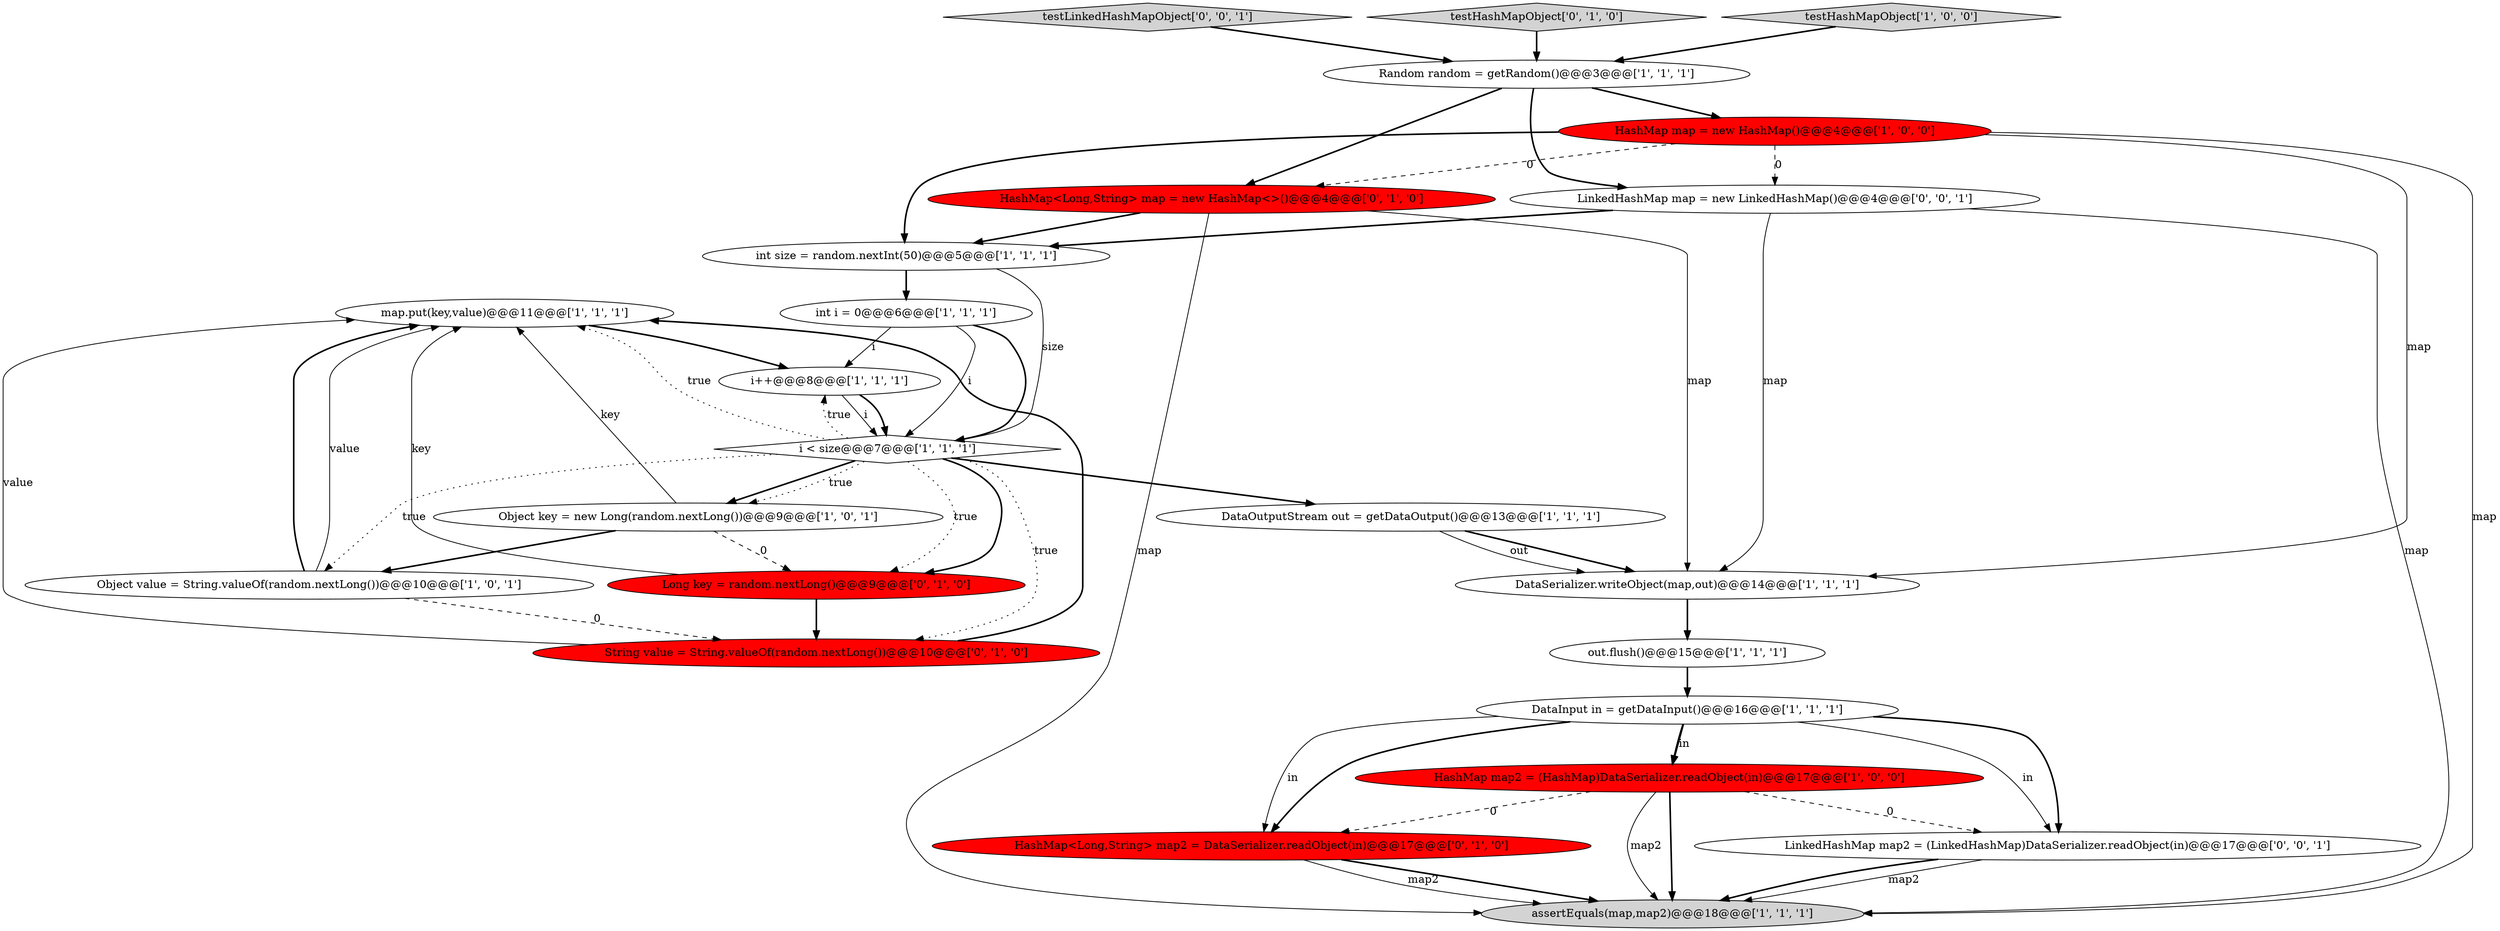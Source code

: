 digraph {
1 [style = filled, label = "map.put(key,value)@@@11@@@['1', '1', '1']", fillcolor = white, shape = ellipse image = "AAA0AAABBB1BBB"];
12 [style = filled, label = "int size = random.nextInt(50)@@@5@@@['1', '1', '1']", fillcolor = white, shape = ellipse image = "AAA0AAABBB1BBB"];
11 [style = filled, label = "HashMap map = new HashMap()@@@4@@@['1', '0', '0']", fillcolor = red, shape = ellipse image = "AAA1AAABBB1BBB"];
9 [style = filled, label = "DataInput in = getDataInput()@@@16@@@['1', '1', '1']", fillcolor = white, shape = ellipse image = "AAA0AAABBB1BBB"];
23 [style = filled, label = "testLinkedHashMapObject['0', '0', '1']", fillcolor = lightgray, shape = diamond image = "AAA0AAABBB3BBB"];
7 [style = filled, label = "DataOutputStream out = getDataOutput()@@@13@@@['1', '1', '1']", fillcolor = white, shape = ellipse image = "AAA0AAABBB1BBB"];
10 [style = filled, label = "i < size@@@7@@@['1', '1', '1']", fillcolor = white, shape = diamond image = "AAA0AAABBB1BBB"];
0 [style = filled, label = "Object key = new Long(random.nextLong())@@@9@@@['1', '0', '1']", fillcolor = white, shape = ellipse image = "AAA0AAABBB1BBB"];
6 [style = filled, label = "assertEquals(map,map2)@@@18@@@['1', '1', '1']", fillcolor = lightgray, shape = ellipse image = "AAA0AAABBB1BBB"];
17 [style = filled, label = "String value = String.valueOf(random.nextLong())@@@10@@@['0', '1', '0']", fillcolor = red, shape = ellipse image = "AAA1AAABBB2BBB"];
16 [style = filled, label = "Long key = random.nextLong()@@@9@@@['0', '1', '0']", fillcolor = red, shape = ellipse image = "AAA1AAABBB2BBB"];
18 [style = filled, label = "testHashMapObject['0', '1', '0']", fillcolor = lightgray, shape = diamond image = "AAA0AAABBB2BBB"];
20 [style = filled, label = "HashMap<Long,String> map = new HashMap<>()@@@4@@@['0', '1', '0']", fillcolor = red, shape = ellipse image = "AAA1AAABBB2BBB"];
3 [style = filled, label = "Random random = getRandom()@@@3@@@['1', '1', '1']", fillcolor = white, shape = ellipse image = "AAA0AAABBB1BBB"];
21 [style = filled, label = "LinkedHashMap map2 = (LinkedHashMap)DataSerializer.readObject(in)@@@17@@@['0', '0', '1']", fillcolor = white, shape = ellipse image = "AAA0AAABBB3BBB"];
5 [style = filled, label = "out.flush()@@@15@@@['1', '1', '1']", fillcolor = white, shape = ellipse image = "AAA0AAABBB1BBB"];
2 [style = filled, label = "testHashMapObject['1', '0', '0']", fillcolor = lightgray, shape = diamond image = "AAA0AAABBB1BBB"];
14 [style = filled, label = "i++@@@8@@@['1', '1', '1']", fillcolor = white, shape = ellipse image = "AAA0AAABBB1BBB"];
8 [style = filled, label = "Object value = String.valueOf(random.nextLong())@@@10@@@['1', '0', '1']", fillcolor = white, shape = ellipse image = "AAA0AAABBB1BBB"];
15 [style = filled, label = "HashMap map2 = (HashMap)DataSerializer.readObject(in)@@@17@@@['1', '0', '0']", fillcolor = red, shape = ellipse image = "AAA1AAABBB1BBB"];
19 [style = filled, label = "HashMap<Long,String> map2 = DataSerializer.readObject(in)@@@17@@@['0', '1', '0']", fillcolor = red, shape = ellipse image = "AAA1AAABBB2BBB"];
4 [style = filled, label = "int i = 0@@@6@@@['1', '1', '1']", fillcolor = white, shape = ellipse image = "AAA0AAABBB1BBB"];
22 [style = filled, label = "LinkedHashMap map = new LinkedHashMap()@@@4@@@['0', '0', '1']", fillcolor = white, shape = ellipse image = "AAA0AAABBB3BBB"];
13 [style = filled, label = "DataSerializer.writeObject(map,out)@@@14@@@['1', '1', '1']", fillcolor = white, shape = ellipse image = "AAA0AAABBB1BBB"];
7->13 [style = bold, label=""];
9->19 [style = solid, label="in"];
4->10 [style = bold, label=""];
12->10 [style = solid, label="size"];
22->6 [style = solid, label="map"];
18->3 [style = bold, label=""];
15->6 [style = solid, label="map2"];
21->6 [style = solid, label="map2"];
10->8 [style = dotted, label="true"];
11->20 [style = dashed, label="0"];
17->1 [style = bold, label=""];
5->9 [style = bold, label=""];
21->6 [style = bold, label=""];
8->1 [style = solid, label="value"];
0->1 [style = solid, label="key"];
4->14 [style = solid, label="i"];
2->3 [style = bold, label=""];
0->16 [style = dashed, label="0"];
11->22 [style = dashed, label="0"];
3->11 [style = bold, label=""];
14->10 [style = bold, label=""];
15->21 [style = dashed, label="0"];
14->10 [style = solid, label="i"];
7->13 [style = solid, label="out"];
11->12 [style = bold, label=""];
15->6 [style = bold, label=""];
23->3 [style = bold, label=""];
20->6 [style = solid, label="map"];
16->17 [style = bold, label=""];
20->13 [style = solid, label="map"];
17->1 [style = solid, label="value"];
22->13 [style = solid, label="map"];
15->19 [style = dashed, label="0"];
19->6 [style = bold, label=""];
3->22 [style = bold, label=""];
10->7 [style = bold, label=""];
19->6 [style = solid, label="map2"];
10->17 [style = dotted, label="true"];
10->14 [style = dotted, label="true"];
8->1 [style = bold, label=""];
3->20 [style = bold, label=""];
16->1 [style = solid, label="key"];
11->13 [style = solid, label="map"];
10->16 [style = bold, label=""];
12->4 [style = bold, label=""];
9->15 [style = bold, label=""];
22->12 [style = bold, label=""];
10->0 [style = bold, label=""];
20->12 [style = bold, label=""];
0->8 [style = bold, label=""];
9->21 [style = bold, label=""];
11->6 [style = solid, label="map"];
13->5 [style = bold, label=""];
4->10 [style = solid, label="i"];
9->19 [style = bold, label=""];
9->15 [style = solid, label="in"];
10->0 [style = dotted, label="true"];
8->17 [style = dashed, label="0"];
1->14 [style = bold, label=""];
10->1 [style = dotted, label="true"];
9->21 [style = solid, label="in"];
10->16 [style = dotted, label="true"];
}
